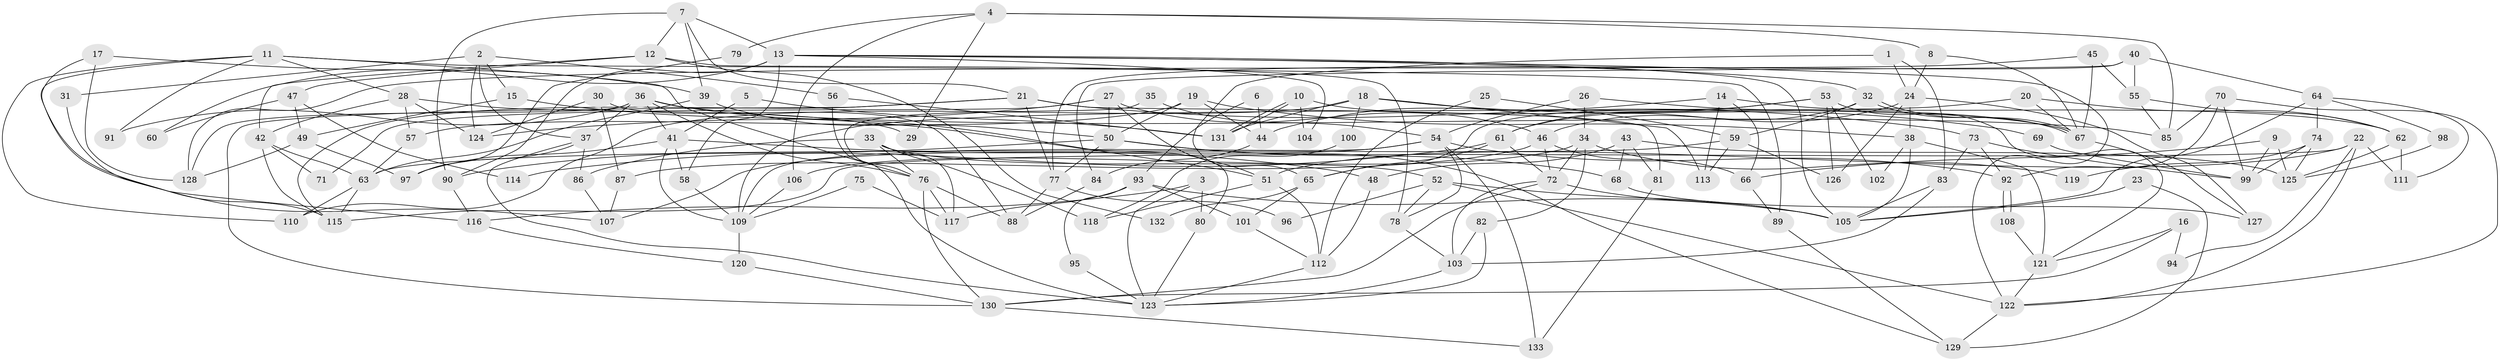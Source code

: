 // coarse degree distribution, {3: 0.10843373493975904, 6: 0.18072289156626506, 8: 0.07228915662650602, 5: 0.13253012048192772, 2: 0.20481927710843373, 7: 0.12048192771084337, 4: 0.12048192771084337, 10: 0.03614457831325301, 11: 0.012048192771084338, 9: 0.012048192771084338}
// Generated by graph-tools (version 1.1) at 2025/23/03/03/25 07:23:58]
// undirected, 133 vertices, 266 edges
graph export_dot {
graph [start="1"]
  node [color=gray90,style=filled];
  1;
  2;
  3;
  4;
  5;
  6;
  7;
  8;
  9;
  10;
  11;
  12;
  13;
  14;
  15;
  16;
  17;
  18;
  19;
  20;
  21;
  22;
  23;
  24;
  25;
  26;
  27;
  28;
  29;
  30;
  31;
  32;
  33;
  34;
  35;
  36;
  37;
  38;
  39;
  40;
  41;
  42;
  43;
  44;
  45;
  46;
  47;
  48;
  49;
  50;
  51;
  52;
  53;
  54;
  55;
  56;
  57;
  58;
  59;
  60;
  61;
  62;
  63;
  64;
  65;
  66;
  67;
  68;
  69;
  70;
  71;
  72;
  73;
  74;
  75;
  76;
  77;
  78;
  79;
  80;
  81;
  82;
  83;
  84;
  85;
  86;
  87;
  88;
  89;
  90;
  91;
  92;
  93;
  94;
  95;
  96;
  97;
  98;
  99;
  100;
  101;
  102;
  103;
  104;
  105;
  106;
  107;
  108;
  109;
  110;
  111;
  112;
  113;
  114;
  115;
  116;
  117;
  118;
  119;
  120;
  121;
  122;
  123;
  124;
  125;
  126;
  127;
  128;
  129;
  130;
  131;
  132;
  133;
  1 -- 83;
  1 -- 65;
  1 -- 24;
  2 -- 124;
  2 -- 37;
  2 -- 15;
  2 -- 31;
  2 -- 56;
  3 -- 116;
  3 -- 80;
  3 -- 123;
  4 -- 8;
  4 -- 106;
  4 -- 29;
  4 -- 79;
  4 -- 85;
  5 -- 131;
  5 -- 41;
  6 -- 44;
  6 -- 93;
  7 -- 39;
  7 -- 13;
  7 -- 12;
  7 -- 21;
  7 -- 90;
  8 -- 24;
  8 -- 67;
  9 -- 99;
  9 -- 125;
  9 -- 66;
  10 -- 131;
  10 -- 131;
  10 -- 67;
  10 -- 104;
  11 -- 89;
  11 -- 116;
  11 -- 28;
  11 -- 76;
  11 -- 91;
  11 -- 110;
  12 -- 42;
  12 -- 47;
  12 -- 78;
  12 -- 132;
  13 -- 122;
  13 -- 105;
  13 -- 32;
  13 -- 58;
  13 -- 60;
  13 -- 90;
  13 -- 104;
  14 -- 62;
  14 -- 44;
  14 -- 66;
  14 -- 113;
  15 -- 49;
  15 -- 51;
  16 -- 121;
  16 -- 130;
  16 -- 94;
  17 -- 39;
  17 -- 107;
  17 -- 128;
  18 -- 131;
  18 -- 110;
  18 -- 69;
  18 -- 100;
  18 -- 113;
  19 -- 38;
  19 -- 50;
  19 -- 44;
  19 -- 57;
  20 -- 67;
  20 -- 109;
  20 -- 62;
  21 -- 73;
  21 -- 77;
  21 -- 81;
  21 -- 115;
  21 -- 130;
  22 -- 51;
  22 -- 115;
  22 -- 94;
  22 -- 111;
  22 -- 122;
  23 -- 129;
  23 -- 105;
  24 -- 38;
  24 -- 61;
  24 -- 126;
  24 -- 127;
  25 -- 112;
  25 -- 59;
  26 -- 54;
  26 -- 34;
  26 -- 67;
  27 -- 124;
  27 -- 46;
  27 -- 50;
  27 -- 51;
  27 -- 71;
  28 -- 57;
  28 -- 29;
  28 -- 42;
  28 -- 124;
  30 -- 88;
  30 -- 87;
  30 -- 124;
  31 -- 115;
  32 -- 67;
  32 -- 67;
  32 -- 46;
  32 -- 59;
  33 -- 76;
  33 -- 52;
  33 -- 86;
  33 -- 117;
  33 -- 118;
  34 -- 82;
  34 -- 72;
  34 -- 106;
  34 -- 119;
  35 -- 76;
  35 -- 54;
  36 -- 85;
  36 -- 76;
  36 -- 37;
  36 -- 41;
  36 -- 80;
  36 -- 91;
  36 -- 128;
  37 -- 123;
  37 -- 86;
  37 -- 97;
  38 -- 121;
  38 -- 105;
  38 -- 102;
  39 -- 50;
  39 -- 63;
  40 -- 77;
  40 -- 55;
  40 -- 64;
  40 -- 84;
  41 -- 58;
  41 -- 48;
  41 -- 97;
  41 -- 109;
  42 -- 115;
  42 -- 63;
  42 -- 71;
  43 -- 68;
  43 -- 48;
  43 -- 81;
  43 -- 125;
  44 -- 84;
  45 -- 67;
  45 -- 128;
  45 -- 55;
  46 -- 66;
  46 -- 72;
  46 -- 87;
  47 -- 49;
  47 -- 60;
  47 -- 114;
  48 -- 112;
  49 -- 97;
  49 -- 128;
  50 -- 90;
  50 -- 68;
  50 -- 77;
  50 -- 129;
  51 -- 112;
  51 -- 118;
  52 -- 78;
  52 -- 105;
  52 -- 96;
  52 -- 122;
  53 -- 65;
  53 -- 126;
  53 -- 61;
  53 -- 102;
  53 -- 121;
  54 -- 133;
  54 -- 92;
  54 -- 78;
  54 -- 107;
  54 -- 109;
  55 -- 85;
  55 -- 62;
  56 -- 123;
  56 -- 131;
  57 -- 63;
  58 -- 109;
  59 -- 113;
  59 -- 63;
  59 -- 126;
  61 -- 65;
  61 -- 72;
  61 -- 114;
  62 -- 111;
  62 -- 125;
  63 -- 110;
  63 -- 115;
  64 -- 111;
  64 -- 74;
  64 -- 98;
  64 -- 105;
  65 -- 101;
  65 -- 132;
  66 -- 89;
  67 -- 127;
  68 -- 127;
  69 -- 99;
  70 -- 122;
  70 -- 92;
  70 -- 85;
  70 -- 99;
  72 -- 103;
  72 -- 105;
  72 -- 130;
  73 -- 99;
  73 -- 83;
  73 -- 92;
  74 -- 125;
  74 -- 99;
  74 -- 119;
  75 -- 109;
  75 -- 117;
  76 -- 130;
  76 -- 88;
  76 -- 117;
  77 -- 88;
  77 -- 96;
  78 -- 103;
  79 -- 97;
  80 -- 123;
  81 -- 133;
  82 -- 103;
  82 -- 123;
  83 -- 103;
  83 -- 105;
  84 -- 88;
  86 -- 107;
  87 -- 107;
  89 -- 129;
  90 -- 116;
  92 -- 108;
  92 -- 108;
  93 -- 117;
  93 -- 105;
  93 -- 95;
  93 -- 101;
  95 -- 123;
  98 -- 125;
  100 -- 118;
  101 -- 112;
  103 -- 123;
  106 -- 109;
  108 -- 121;
  109 -- 120;
  112 -- 123;
  116 -- 120;
  120 -- 130;
  121 -- 122;
  122 -- 129;
  130 -- 133;
}

